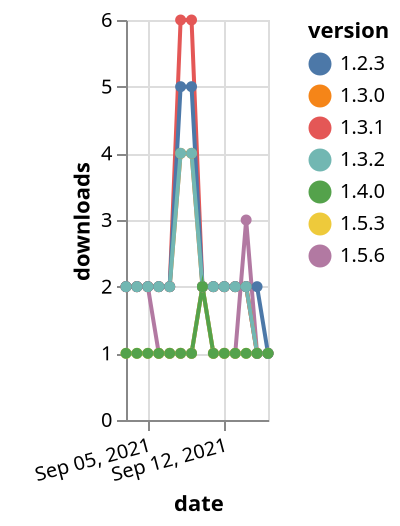 {"$schema": "https://vega.github.io/schema/vega-lite/v5.json", "description": "A simple bar chart with embedded data.", "data": {"values": [{"date": "2021-09-03", "total": 176, "delta": 2, "version": "1.5.6"}, {"date": "2021-09-04", "total": 178, "delta": 2, "version": "1.5.6"}, {"date": "2021-09-05", "total": 180, "delta": 2, "version": "1.5.6"}, {"date": "2021-09-06", "total": 181, "delta": 1, "version": "1.5.6"}, {"date": "2021-09-07", "total": 182, "delta": 1, "version": "1.5.6"}, {"date": "2021-09-08", "total": 183, "delta": 1, "version": "1.5.6"}, {"date": "2021-09-09", "total": 184, "delta": 1, "version": "1.5.6"}, {"date": "2021-09-10", "total": 186, "delta": 2, "version": "1.5.6"}, {"date": "2021-09-11", "total": 187, "delta": 1, "version": "1.5.6"}, {"date": "2021-09-12", "total": 188, "delta": 1, "version": "1.5.6"}, {"date": "2021-09-13", "total": 189, "delta": 1, "version": "1.5.6"}, {"date": "2021-09-14", "total": 192, "delta": 3, "version": "1.5.6"}, {"date": "2021-09-15", "total": 193, "delta": 1, "version": "1.5.6"}, {"date": "2021-09-16", "total": 194, "delta": 1, "version": "1.5.6"}, {"date": "2021-09-03", "total": 2403, "delta": 2, "version": "1.3.0"}, {"date": "2021-09-04", "total": 2405, "delta": 2, "version": "1.3.0"}, {"date": "2021-09-05", "total": 2407, "delta": 2, "version": "1.3.0"}, {"date": "2021-09-06", "total": 2409, "delta": 2, "version": "1.3.0"}, {"date": "2021-09-07", "total": 2411, "delta": 2, "version": "1.3.0"}, {"date": "2021-09-08", "total": 2415, "delta": 4, "version": "1.3.0"}, {"date": "2021-09-09", "total": 2419, "delta": 4, "version": "1.3.0"}, {"date": "2021-09-10", "total": 2421, "delta": 2, "version": "1.3.0"}, {"date": "2021-09-11", "total": 2423, "delta": 2, "version": "1.3.0"}, {"date": "2021-09-12", "total": 2425, "delta": 2, "version": "1.3.0"}, {"date": "2021-09-13", "total": 2427, "delta": 2, "version": "1.3.0"}, {"date": "2021-09-14", "total": 2429, "delta": 2, "version": "1.3.0"}, {"date": "2021-09-15", "total": 2430, "delta": 1, "version": "1.3.0"}, {"date": "2021-09-16", "total": 2431, "delta": 1, "version": "1.3.0"}, {"date": "2021-09-03", "total": 153, "delta": 1, "version": "1.5.3"}, {"date": "2021-09-04", "total": 154, "delta": 1, "version": "1.5.3"}, {"date": "2021-09-05", "total": 155, "delta": 1, "version": "1.5.3"}, {"date": "2021-09-06", "total": 156, "delta": 1, "version": "1.5.3"}, {"date": "2021-09-07", "total": 157, "delta": 1, "version": "1.5.3"}, {"date": "2021-09-08", "total": 158, "delta": 1, "version": "1.5.3"}, {"date": "2021-09-09", "total": 159, "delta": 1, "version": "1.5.3"}, {"date": "2021-09-10", "total": 161, "delta": 2, "version": "1.5.3"}, {"date": "2021-09-11", "total": 162, "delta": 1, "version": "1.5.3"}, {"date": "2021-09-12", "total": 163, "delta": 1, "version": "1.5.3"}, {"date": "2021-09-13", "total": 164, "delta": 1, "version": "1.5.3"}, {"date": "2021-09-14", "total": 165, "delta": 1, "version": "1.5.3"}, {"date": "2021-09-15", "total": 166, "delta": 1, "version": "1.5.3"}, {"date": "2021-09-16", "total": 167, "delta": 1, "version": "1.5.3"}, {"date": "2021-09-03", "total": 2956, "delta": 2, "version": "1.3.1"}, {"date": "2021-09-04", "total": 2958, "delta": 2, "version": "1.3.1"}, {"date": "2021-09-05", "total": 2960, "delta": 2, "version": "1.3.1"}, {"date": "2021-09-06", "total": 2962, "delta": 2, "version": "1.3.1"}, {"date": "2021-09-07", "total": 2964, "delta": 2, "version": "1.3.1"}, {"date": "2021-09-08", "total": 2970, "delta": 6, "version": "1.3.1"}, {"date": "2021-09-09", "total": 2976, "delta": 6, "version": "1.3.1"}, {"date": "2021-09-10", "total": 2978, "delta": 2, "version": "1.3.1"}, {"date": "2021-09-11", "total": 2980, "delta": 2, "version": "1.3.1"}, {"date": "2021-09-12", "total": 2982, "delta": 2, "version": "1.3.1"}, {"date": "2021-09-13", "total": 2984, "delta": 2, "version": "1.3.1"}, {"date": "2021-09-14", "total": 2986, "delta": 2, "version": "1.3.1"}, {"date": "2021-09-15", "total": 2987, "delta": 1, "version": "1.3.1"}, {"date": "2021-09-16", "total": 2988, "delta": 1, "version": "1.3.1"}, {"date": "2021-09-03", "total": 3991, "delta": 2, "version": "1.2.3"}, {"date": "2021-09-04", "total": 3993, "delta": 2, "version": "1.2.3"}, {"date": "2021-09-05", "total": 3995, "delta": 2, "version": "1.2.3"}, {"date": "2021-09-06", "total": 3997, "delta": 2, "version": "1.2.3"}, {"date": "2021-09-07", "total": 3999, "delta": 2, "version": "1.2.3"}, {"date": "2021-09-08", "total": 4004, "delta": 5, "version": "1.2.3"}, {"date": "2021-09-09", "total": 4009, "delta": 5, "version": "1.2.3"}, {"date": "2021-09-10", "total": 4011, "delta": 2, "version": "1.2.3"}, {"date": "2021-09-11", "total": 4013, "delta": 2, "version": "1.2.3"}, {"date": "2021-09-12", "total": 4015, "delta": 2, "version": "1.2.3"}, {"date": "2021-09-13", "total": 4017, "delta": 2, "version": "1.2.3"}, {"date": "2021-09-14", "total": 4019, "delta": 2, "version": "1.2.3"}, {"date": "2021-09-15", "total": 4021, "delta": 2, "version": "1.2.3"}, {"date": "2021-09-16", "total": 4022, "delta": 1, "version": "1.2.3"}, {"date": "2021-09-03", "total": 2196, "delta": 2, "version": "1.3.2"}, {"date": "2021-09-04", "total": 2198, "delta": 2, "version": "1.3.2"}, {"date": "2021-09-05", "total": 2200, "delta": 2, "version": "1.3.2"}, {"date": "2021-09-06", "total": 2202, "delta": 2, "version": "1.3.2"}, {"date": "2021-09-07", "total": 2204, "delta": 2, "version": "1.3.2"}, {"date": "2021-09-08", "total": 2208, "delta": 4, "version": "1.3.2"}, {"date": "2021-09-09", "total": 2212, "delta": 4, "version": "1.3.2"}, {"date": "2021-09-10", "total": 2214, "delta": 2, "version": "1.3.2"}, {"date": "2021-09-11", "total": 2216, "delta": 2, "version": "1.3.2"}, {"date": "2021-09-12", "total": 2218, "delta": 2, "version": "1.3.2"}, {"date": "2021-09-13", "total": 2220, "delta": 2, "version": "1.3.2"}, {"date": "2021-09-14", "total": 2222, "delta": 2, "version": "1.3.2"}, {"date": "2021-09-15", "total": 2223, "delta": 1, "version": "1.3.2"}, {"date": "2021-09-16", "total": 2224, "delta": 1, "version": "1.3.2"}, {"date": "2021-09-03", "total": 173, "delta": 1, "version": "1.4.0"}, {"date": "2021-09-04", "total": 174, "delta": 1, "version": "1.4.0"}, {"date": "2021-09-05", "total": 175, "delta": 1, "version": "1.4.0"}, {"date": "2021-09-06", "total": 176, "delta": 1, "version": "1.4.0"}, {"date": "2021-09-07", "total": 177, "delta": 1, "version": "1.4.0"}, {"date": "2021-09-08", "total": 178, "delta": 1, "version": "1.4.0"}, {"date": "2021-09-09", "total": 179, "delta": 1, "version": "1.4.0"}, {"date": "2021-09-10", "total": 181, "delta": 2, "version": "1.4.0"}, {"date": "2021-09-11", "total": 182, "delta": 1, "version": "1.4.0"}, {"date": "2021-09-12", "total": 183, "delta": 1, "version": "1.4.0"}, {"date": "2021-09-13", "total": 184, "delta": 1, "version": "1.4.0"}, {"date": "2021-09-14", "total": 185, "delta": 1, "version": "1.4.0"}, {"date": "2021-09-15", "total": 186, "delta": 1, "version": "1.4.0"}, {"date": "2021-09-16", "total": 187, "delta": 1, "version": "1.4.0"}]}, "width": "container", "mark": {"type": "line", "point": {"filled": true}}, "encoding": {"x": {"field": "date", "type": "temporal", "timeUnit": "yearmonthdate", "title": "date", "axis": {"labelAngle": -15}}, "y": {"field": "delta", "type": "quantitative", "title": "downloads"}, "color": {"field": "version", "type": "nominal"}, "tooltip": {"field": "delta"}}}